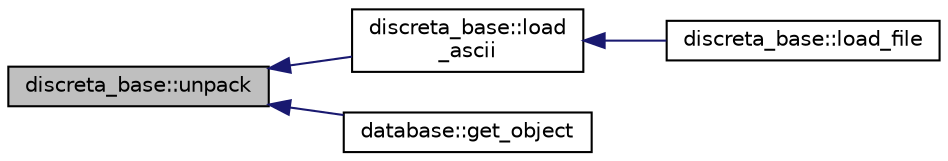 digraph "discreta_base::unpack"
{
  edge [fontname="Helvetica",fontsize="10",labelfontname="Helvetica",labelfontsize="10"];
  node [fontname="Helvetica",fontsize="10",shape=record];
  rankdir="LR";
  Node18518 [label="discreta_base::unpack",height=0.2,width=0.4,color="black", fillcolor="grey75", style="filled", fontcolor="black"];
  Node18518 -> Node18519 [dir="back",color="midnightblue",fontsize="10",style="solid",fontname="Helvetica"];
  Node18519 [label="discreta_base::load\l_ascii",height=0.2,width=0.4,color="black", fillcolor="white", style="filled",URL="$d7/d71/classdiscreta__base.html#a48d7769e2b58ee14dca23bff7bb24fc4"];
  Node18519 -> Node18520 [dir="back",color="midnightblue",fontsize="10",style="solid",fontname="Helvetica"];
  Node18520 [label="discreta_base::load_file",height=0.2,width=0.4,color="black", fillcolor="white", style="filled",URL="$d7/d71/classdiscreta__base.html#a73a86b4ef5ef9305667b05003ea1b32e"];
  Node18518 -> Node18521 [dir="back",color="midnightblue",fontsize="10",style="solid",fontname="Helvetica"];
  Node18521 [label="database::get_object",height=0.2,width=0.4,color="black", fillcolor="white", style="filled",URL="$db/d72/classdatabase.html#af183761e73fedbd560d9545a36060efc"];
}
